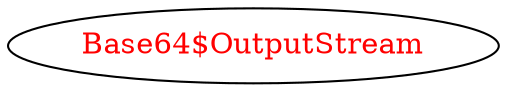 digraph dependencyGraph {
 concentrate=true;
 ranksep="2.0";
 rankdir="LR"; 
 splines="ortho";
"Base64$OutputStream" [fontcolor="red"];
}
